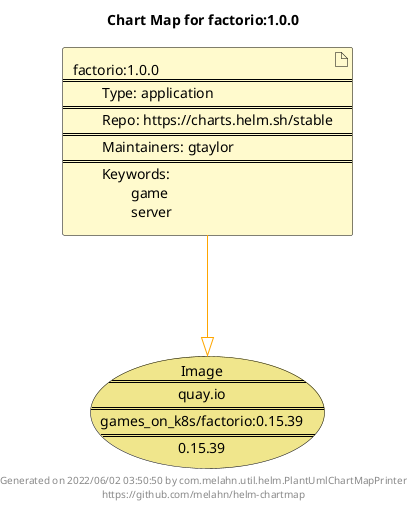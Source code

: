 @startuml
skinparam linetype ortho
skinparam backgroundColor white
skinparam usecaseBorderColor black
skinparam usecaseArrowColor LightSlateGray
skinparam artifactBorderColor black
skinparam artifactArrowColor LightSlateGray

title Chart Map for factorio:1.0.0

'There is one referenced Helm Chart
artifact "factorio:1.0.0\n====\n\tType: application\n====\n\tRepo: https://charts.helm.sh/stable\n====\n\tMaintainers: gtaylor\n====\n\tKeywords: \n\t\tgame\n\t\tserver" as factorio_1_0_0 #LemonChiffon

'There is one referenced Docker Image
usecase "Image\n====\nquay.io\n====\ngames_on_k8s/factorio:0.15.39\n====\n0.15.39" as quay_io_games_on_k8s_factorio_0_15_39 #Khaki

'Chart Dependencies
factorio_1_0_0--[#orange]-|>quay_io_games_on_k8s_factorio_0_15_39

center footer Generated on 2022/06/02 03:50:50 by com.melahn.util.helm.PlantUmlChartMapPrinter\nhttps://github.com/melahn/helm-chartmap
@enduml
